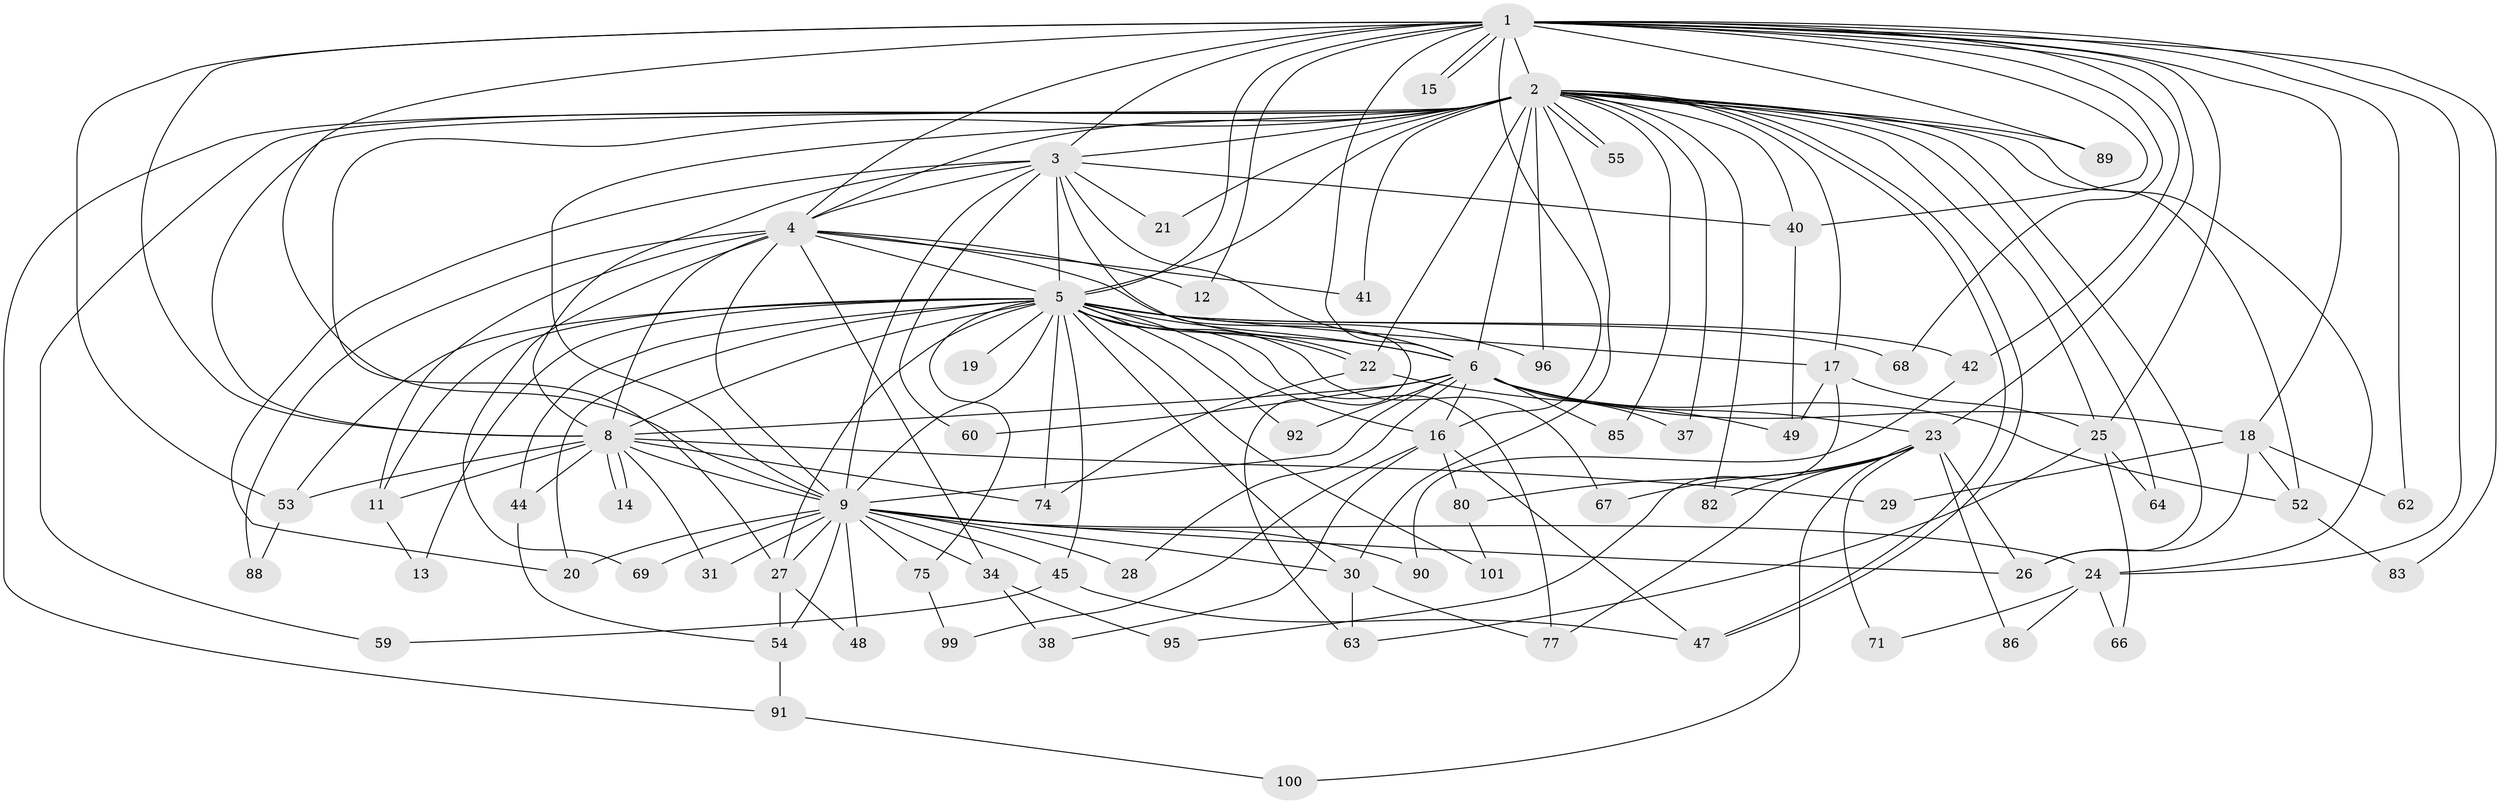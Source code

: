 // original degree distribution, {25: 0.019801980198019802, 22: 0.009900990099009901, 14: 0.009900990099009901, 18: 0.019801980198019802, 19: 0.019801980198019802, 17: 0.009900990099009901, 24: 0.009900990099009901, 4: 0.0891089108910891, 2: 0.5247524752475248, 5: 0.07920792079207921, 7: 0.019801980198019802, 3: 0.18811881188118812}
// Generated by graph-tools (version 1.1) at 2025/11/02/27/25 16:11:05]
// undirected, 72 vertices, 175 edges
graph export_dot {
graph [start="1"]
  node [color=gray90,style=filled];
  1 [super="+57"];
  2 [super="+7"];
  3 [super="+84"];
  4 [super="+94"];
  5 [super="+10"];
  6 [super="+51"];
  8 [super="+39"];
  9 [super="+65"];
  11 [super="+36"];
  12;
  13;
  14;
  15;
  16 [super="+58"];
  17 [super="+72"];
  18 [super="+35"];
  19;
  20 [super="+81"];
  21;
  22 [super="+93"];
  23 [super="+43"];
  24 [super="+50"];
  25 [super="+33"];
  26 [super="+46"];
  27 [super="+79"];
  28;
  29;
  30 [super="+32"];
  31;
  34;
  37;
  38;
  40;
  41;
  42;
  44 [super="+97"];
  45 [super="+70"];
  47 [super="+61"];
  48;
  49;
  52 [super="+56"];
  53 [super="+73"];
  54 [super="+87"];
  55;
  59;
  60;
  62;
  63 [super="+76"];
  64;
  66;
  67;
  68;
  69;
  71;
  74 [super="+78"];
  75;
  77 [super="+98"];
  80;
  82;
  83;
  85;
  86;
  88;
  89;
  90;
  91;
  92;
  95;
  96;
  99;
  100;
  101;
  1 -- 2 [weight=2];
  1 -- 3;
  1 -- 4 [weight=2];
  1 -- 5 [weight=2];
  1 -- 6;
  1 -- 8;
  1 -- 9;
  1 -- 12;
  1 -- 15;
  1 -- 15;
  1 -- 16;
  1 -- 18 [weight=2];
  1 -- 23;
  1 -- 25;
  1 -- 40;
  1 -- 42;
  1 -- 53;
  1 -- 62;
  1 -- 83;
  1 -- 89;
  1 -- 24;
  1 -- 68;
  2 -- 3 [weight=2];
  2 -- 4 [weight=2];
  2 -- 5 [weight=4];
  2 -- 6 [weight=2];
  2 -- 8 [weight=2];
  2 -- 9 [weight=2];
  2 -- 17;
  2 -- 21;
  2 -- 26;
  2 -- 37;
  2 -- 41;
  2 -- 47;
  2 -- 47;
  2 -- 52;
  2 -- 55;
  2 -- 55;
  2 -- 85;
  2 -- 91;
  2 -- 64;
  2 -- 82;
  2 -- 24;
  2 -- 89;
  2 -- 25;
  2 -- 27;
  2 -- 96;
  2 -- 40;
  2 -- 59;
  2 -- 22;
  2 -- 30;
  3 -- 4;
  3 -- 5 [weight=2];
  3 -- 6;
  3 -- 8;
  3 -- 9;
  3 -- 20;
  3 -- 21;
  3 -- 60;
  3 -- 40;
  3 -- 63;
  4 -- 5 [weight=3];
  4 -- 6;
  4 -- 8;
  4 -- 9 [weight=2];
  4 -- 11;
  4 -- 12;
  4 -- 34;
  4 -- 41;
  4 -- 69;
  4 -- 88;
  5 -- 6 [weight=2];
  5 -- 8 [weight=2];
  5 -- 9 [weight=2];
  5 -- 11;
  5 -- 22;
  5 -- 22;
  5 -- 45;
  5 -- 68;
  5 -- 75;
  5 -- 77;
  5 -- 67;
  5 -- 74;
  5 -- 13;
  5 -- 17;
  5 -- 19;
  5 -- 92;
  5 -- 30;
  5 -- 96;
  5 -- 101;
  5 -- 42;
  5 -- 44 [weight=2];
  5 -- 53;
  5 -- 16;
  5 -- 27;
  5 -- 20;
  6 -- 8;
  6 -- 9;
  6 -- 16;
  6 -- 18;
  6 -- 23;
  6 -- 28;
  6 -- 37;
  6 -- 60;
  6 -- 85;
  6 -- 92;
  6 -- 52;
  8 -- 9 [weight=2];
  8 -- 14;
  8 -- 14;
  8 -- 29;
  8 -- 31;
  8 -- 44;
  8 -- 74;
  8 -- 11;
  8 -- 53;
  9 -- 20;
  9 -- 24;
  9 -- 26;
  9 -- 27;
  9 -- 28;
  9 -- 30;
  9 -- 31;
  9 -- 34;
  9 -- 45;
  9 -- 48;
  9 -- 54;
  9 -- 69;
  9 -- 75;
  9 -- 90;
  11 -- 13;
  16 -- 38;
  16 -- 80;
  16 -- 99;
  16 -- 47;
  17 -- 95;
  17 -- 25;
  17 -- 49;
  18 -- 29;
  18 -- 52;
  18 -- 62;
  18 -- 26;
  22 -- 49;
  22 -- 74;
  23 -- 67;
  23 -- 82;
  23 -- 86;
  23 -- 100;
  23 -- 80;
  23 -- 71;
  23 -- 26;
  23 -- 77;
  24 -- 66;
  24 -- 86;
  24 -- 71;
  25 -- 63;
  25 -- 66;
  25 -- 64;
  27 -- 48;
  27 -- 54;
  30 -- 63;
  30 -- 77;
  34 -- 38;
  34 -- 95;
  40 -- 49;
  42 -- 90;
  44 -- 54;
  45 -- 59;
  45 -- 47;
  52 -- 83;
  53 -- 88;
  54 -- 91;
  75 -- 99;
  80 -- 101;
  91 -- 100;
}
